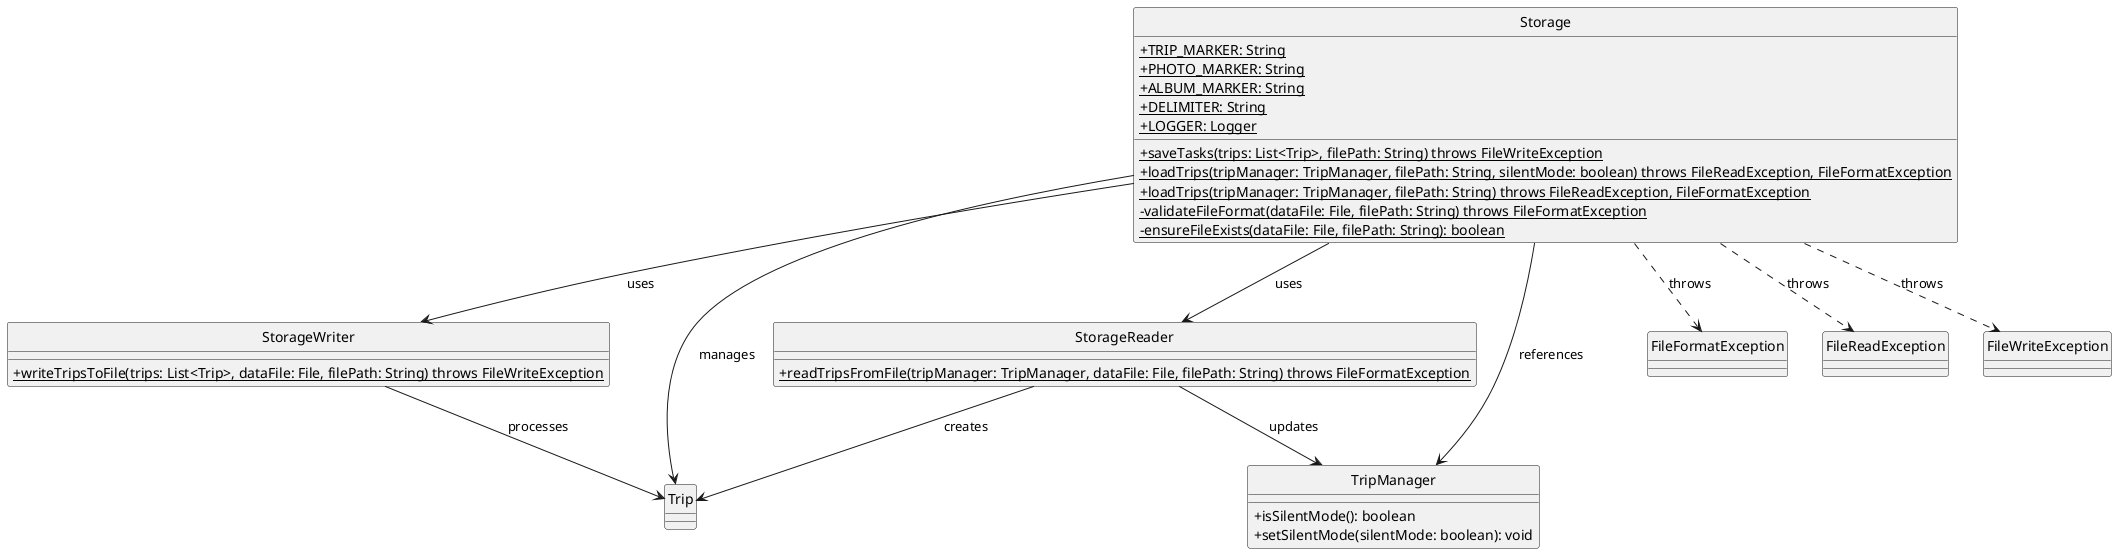 @startuml
hide circle
skinparam classAttributeIconSize 0
class Storage {
    + {static} TRIP_MARKER: String
    + {static} PHOTO_MARKER: String
    + {static} ALBUM_MARKER: String
    + {static} DELIMITER: String
    + {static} LOGGER: Logger

    + {static} saveTasks(trips: List<Trip>, filePath: String) throws FileWriteException
    + {static} loadTrips(tripManager: TripManager, filePath: String, silentMode: boolean) throws FileReadException, FileFormatException
    + {static} loadTrips(tripManager: TripManager, filePath: String) throws FileReadException, FileFormatException
    - {static} validateFileFormat(dataFile: File, filePath: String) throws FileFormatException
    - {static} ensureFileExists(dataFile: File, filePath: String): boolean
}

class StorageWriter {
    + {static} writeTripsToFile(trips: List<Trip>, dataFile: File, filePath: String) throws FileWriteException
}

class StorageReader {
    + {static} readTripsFromFile(tripManager: TripManager, dataFile: File, filePath: String) throws FileFormatException
}

class TripManager {
    + isSilentMode(): boolean
    + setSilentMode(silentMode: boolean): void
}

class Trip {
}

class FileFormatException {
}

class FileReadException {
}

class FileWriteException {
}

Storage --> StorageWriter: uses
Storage --> StorageReader: uses
Storage --> TripManager: references
Storage --> Trip: manages
Storage ..> FileFormatException: throws
Storage ..> FileReadException: throws
Storage ..> FileWriteException: throws

StorageWriter --> Trip: processes
StorageReader --> TripManager: updates
StorageReader --> Trip: creates
@enduml